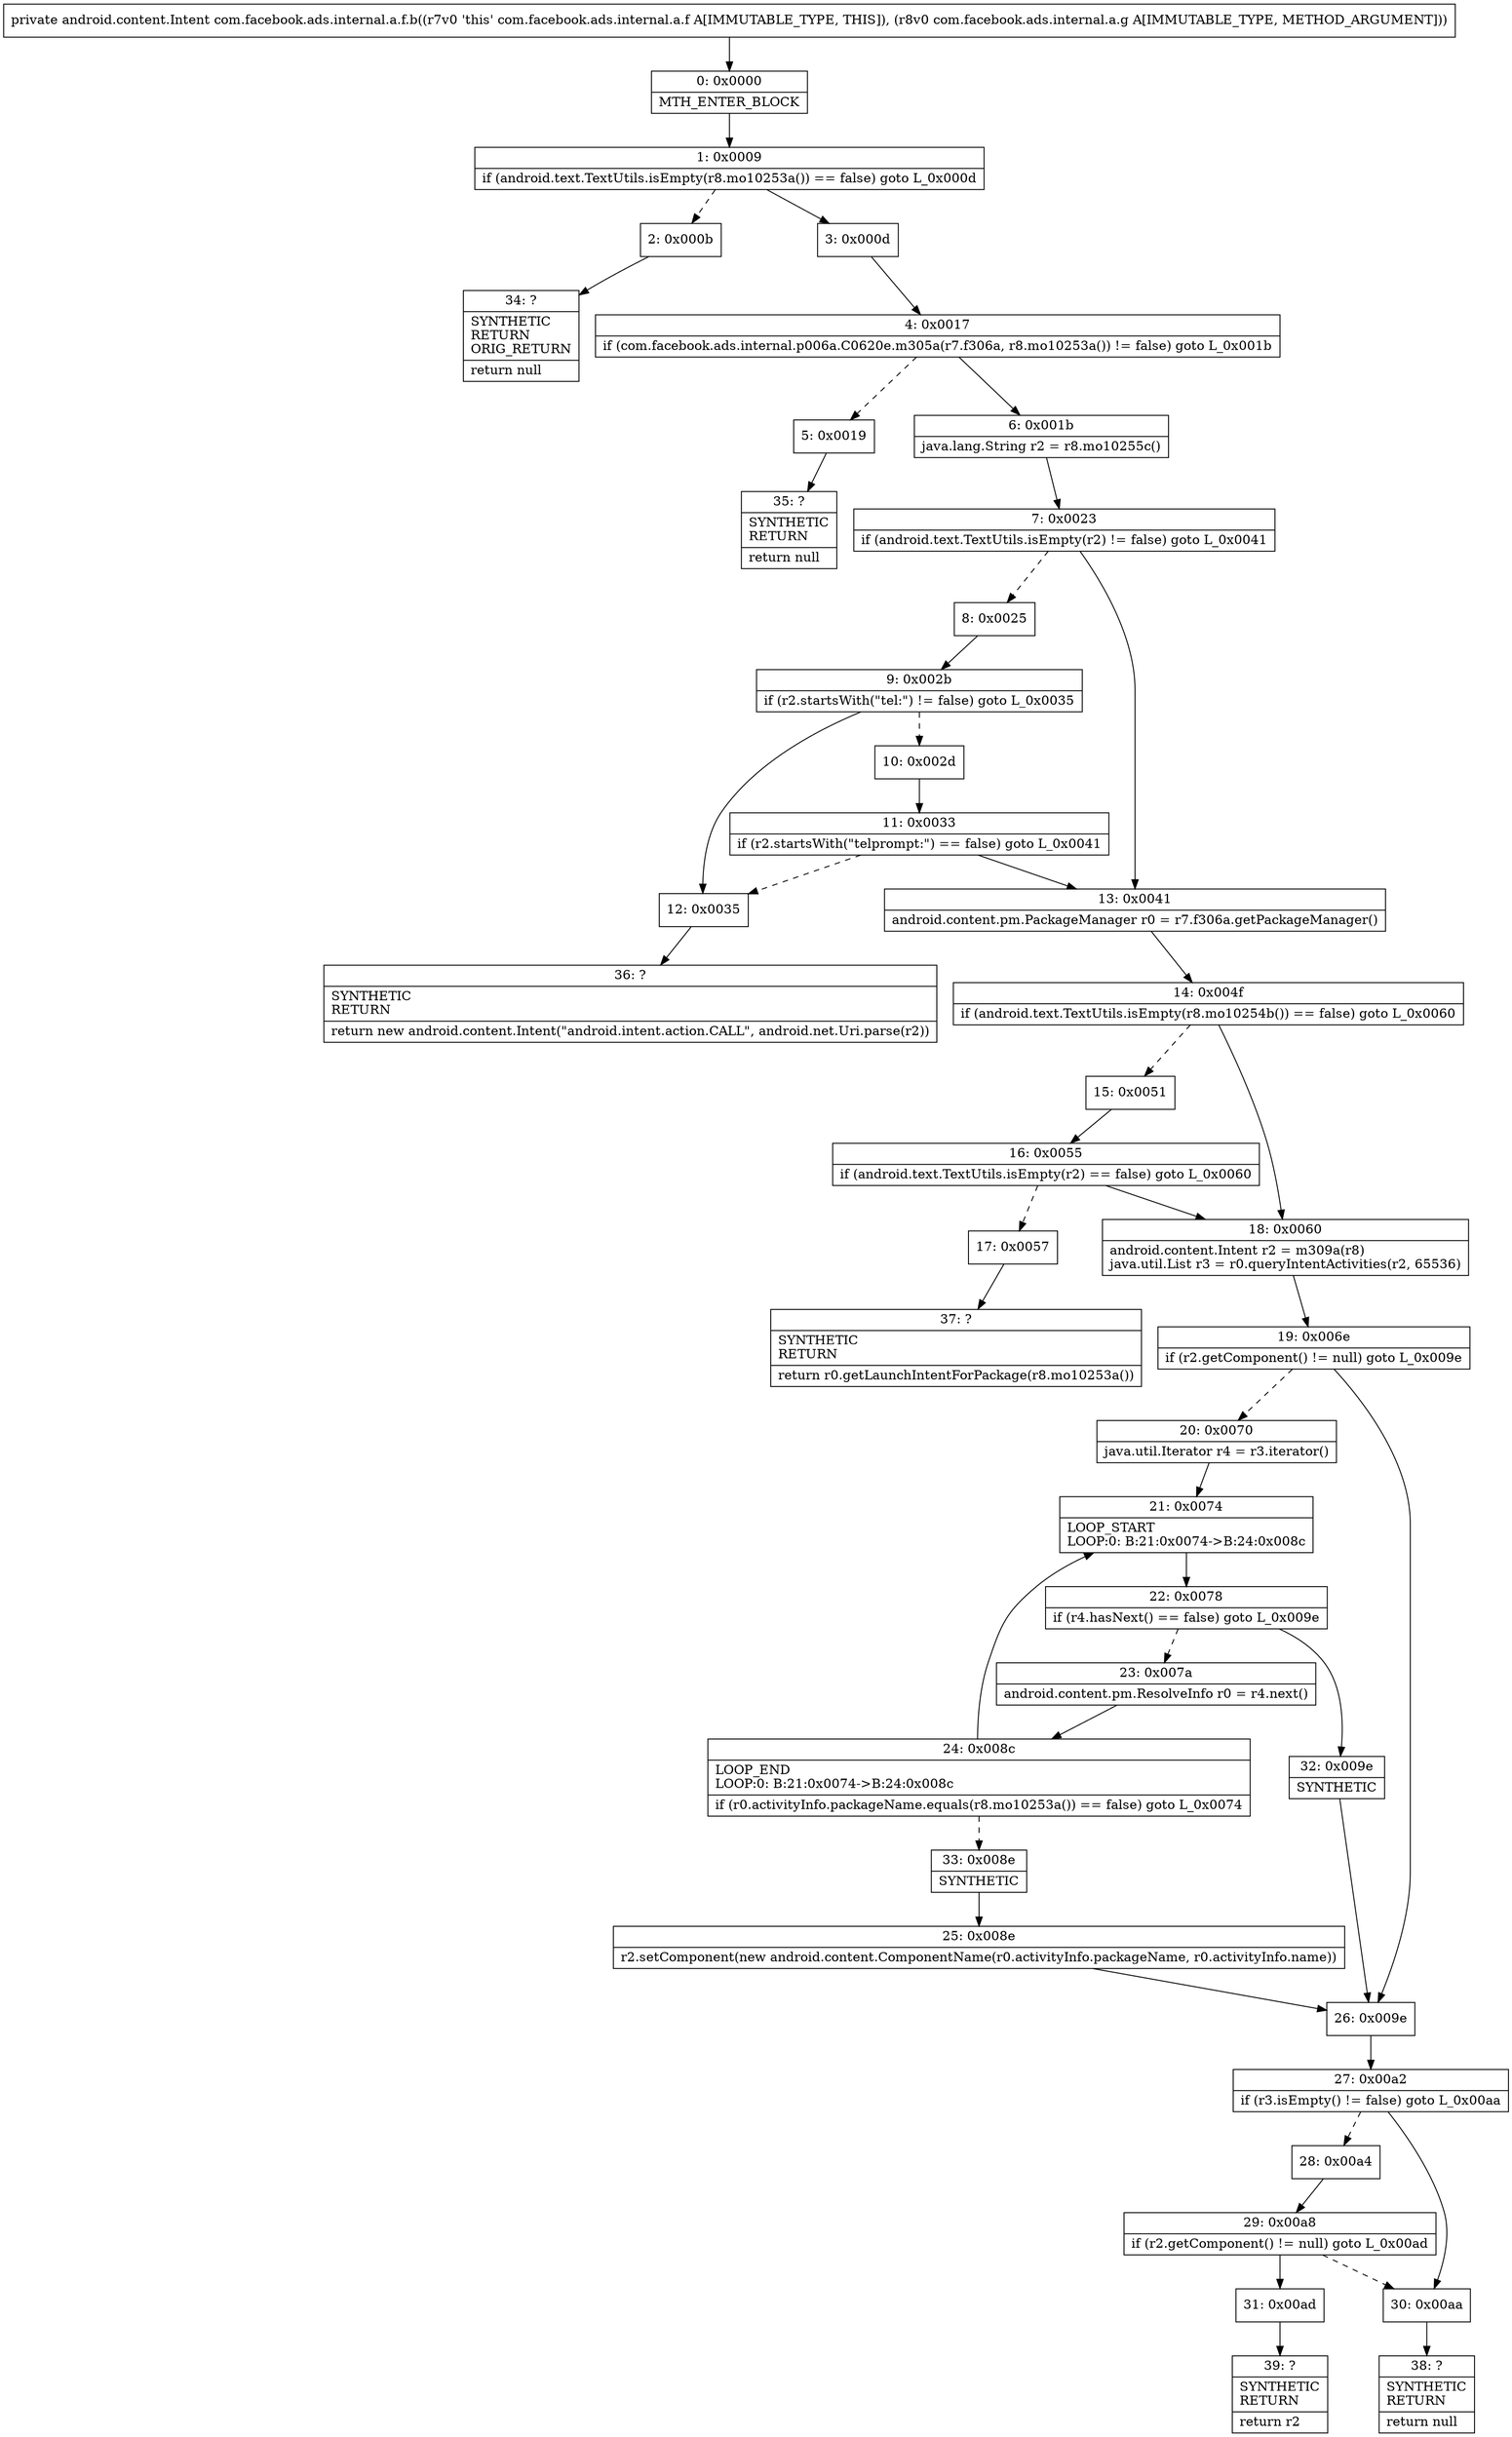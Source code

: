 digraph "CFG forcom.facebook.ads.internal.a.f.b(Lcom\/facebook\/ads\/internal\/a\/g;)Landroid\/content\/Intent;" {
Node_0 [shape=record,label="{0\:\ 0x0000|MTH_ENTER_BLOCK\l}"];
Node_1 [shape=record,label="{1\:\ 0x0009|if (android.text.TextUtils.isEmpty(r8.mo10253a()) == false) goto L_0x000d\l}"];
Node_2 [shape=record,label="{2\:\ 0x000b}"];
Node_3 [shape=record,label="{3\:\ 0x000d}"];
Node_4 [shape=record,label="{4\:\ 0x0017|if (com.facebook.ads.internal.p006a.C0620e.m305a(r7.f306a, r8.mo10253a()) != false) goto L_0x001b\l}"];
Node_5 [shape=record,label="{5\:\ 0x0019}"];
Node_6 [shape=record,label="{6\:\ 0x001b|java.lang.String r2 = r8.mo10255c()\l}"];
Node_7 [shape=record,label="{7\:\ 0x0023|if (android.text.TextUtils.isEmpty(r2) != false) goto L_0x0041\l}"];
Node_8 [shape=record,label="{8\:\ 0x0025}"];
Node_9 [shape=record,label="{9\:\ 0x002b|if (r2.startsWith(\"tel:\") != false) goto L_0x0035\l}"];
Node_10 [shape=record,label="{10\:\ 0x002d}"];
Node_11 [shape=record,label="{11\:\ 0x0033|if (r2.startsWith(\"telprompt:\") == false) goto L_0x0041\l}"];
Node_12 [shape=record,label="{12\:\ 0x0035}"];
Node_13 [shape=record,label="{13\:\ 0x0041|android.content.pm.PackageManager r0 = r7.f306a.getPackageManager()\l}"];
Node_14 [shape=record,label="{14\:\ 0x004f|if (android.text.TextUtils.isEmpty(r8.mo10254b()) == false) goto L_0x0060\l}"];
Node_15 [shape=record,label="{15\:\ 0x0051}"];
Node_16 [shape=record,label="{16\:\ 0x0055|if (android.text.TextUtils.isEmpty(r2) == false) goto L_0x0060\l}"];
Node_17 [shape=record,label="{17\:\ 0x0057}"];
Node_18 [shape=record,label="{18\:\ 0x0060|android.content.Intent r2 = m309a(r8)\ljava.util.List r3 = r0.queryIntentActivities(r2, 65536)\l}"];
Node_19 [shape=record,label="{19\:\ 0x006e|if (r2.getComponent() != null) goto L_0x009e\l}"];
Node_20 [shape=record,label="{20\:\ 0x0070|java.util.Iterator r4 = r3.iterator()\l}"];
Node_21 [shape=record,label="{21\:\ 0x0074|LOOP_START\lLOOP:0: B:21:0x0074\-\>B:24:0x008c\l}"];
Node_22 [shape=record,label="{22\:\ 0x0078|if (r4.hasNext() == false) goto L_0x009e\l}"];
Node_23 [shape=record,label="{23\:\ 0x007a|android.content.pm.ResolveInfo r0 = r4.next()\l}"];
Node_24 [shape=record,label="{24\:\ 0x008c|LOOP_END\lLOOP:0: B:21:0x0074\-\>B:24:0x008c\l|if (r0.activityInfo.packageName.equals(r8.mo10253a()) == false) goto L_0x0074\l}"];
Node_25 [shape=record,label="{25\:\ 0x008e|r2.setComponent(new android.content.ComponentName(r0.activityInfo.packageName, r0.activityInfo.name))\l}"];
Node_26 [shape=record,label="{26\:\ 0x009e}"];
Node_27 [shape=record,label="{27\:\ 0x00a2|if (r3.isEmpty() != false) goto L_0x00aa\l}"];
Node_28 [shape=record,label="{28\:\ 0x00a4}"];
Node_29 [shape=record,label="{29\:\ 0x00a8|if (r2.getComponent() != null) goto L_0x00ad\l}"];
Node_30 [shape=record,label="{30\:\ 0x00aa}"];
Node_31 [shape=record,label="{31\:\ 0x00ad}"];
Node_32 [shape=record,label="{32\:\ 0x009e|SYNTHETIC\l}"];
Node_33 [shape=record,label="{33\:\ 0x008e|SYNTHETIC\l}"];
Node_34 [shape=record,label="{34\:\ ?|SYNTHETIC\lRETURN\lORIG_RETURN\l|return null\l}"];
Node_35 [shape=record,label="{35\:\ ?|SYNTHETIC\lRETURN\l|return null\l}"];
Node_36 [shape=record,label="{36\:\ ?|SYNTHETIC\lRETURN\l|return new android.content.Intent(\"android.intent.action.CALL\", android.net.Uri.parse(r2))\l}"];
Node_37 [shape=record,label="{37\:\ ?|SYNTHETIC\lRETURN\l|return r0.getLaunchIntentForPackage(r8.mo10253a())\l}"];
Node_38 [shape=record,label="{38\:\ ?|SYNTHETIC\lRETURN\l|return null\l}"];
Node_39 [shape=record,label="{39\:\ ?|SYNTHETIC\lRETURN\l|return r2\l}"];
MethodNode[shape=record,label="{private android.content.Intent com.facebook.ads.internal.a.f.b((r7v0 'this' com.facebook.ads.internal.a.f A[IMMUTABLE_TYPE, THIS]), (r8v0 com.facebook.ads.internal.a.g A[IMMUTABLE_TYPE, METHOD_ARGUMENT])) }"];
MethodNode -> Node_0;
Node_0 -> Node_1;
Node_1 -> Node_2[style=dashed];
Node_1 -> Node_3;
Node_2 -> Node_34;
Node_3 -> Node_4;
Node_4 -> Node_5[style=dashed];
Node_4 -> Node_6;
Node_5 -> Node_35;
Node_6 -> Node_7;
Node_7 -> Node_8[style=dashed];
Node_7 -> Node_13;
Node_8 -> Node_9;
Node_9 -> Node_10[style=dashed];
Node_9 -> Node_12;
Node_10 -> Node_11;
Node_11 -> Node_12[style=dashed];
Node_11 -> Node_13;
Node_12 -> Node_36;
Node_13 -> Node_14;
Node_14 -> Node_15[style=dashed];
Node_14 -> Node_18;
Node_15 -> Node_16;
Node_16 -> Node_17[style=dashed];
Node_16 -> Node_18;
Node_17 -> Node_37;
Node_18 -> Node_19;
Node_19 -> Node_20[style=dashed];
Node_19 -> Node_26;
Node_20 -> Node_21;
Node_21 -> Node_22;
Node_22 -> Node_23[style=dashed];
Node_22 -> Node_32;
Node_23 -> Node_24;
Node_24 -> Node_21;
Node_24 -> Node_33[style=dashed];
Node_25 -> Node_26;
Node_26 -> Node_27;
Node_27 -> Node_28[style=dashed];
Node_27 -> Node_30;
Node_28 -> Node_29;
Node_29 -> Node_30[style=dashed];
Node_29 -> Node_31;
Node_30 -> Node_38;
Node_31 -> Node_39;
Node_32 -> Node_26;
Node_33 -> Node_25;
}

